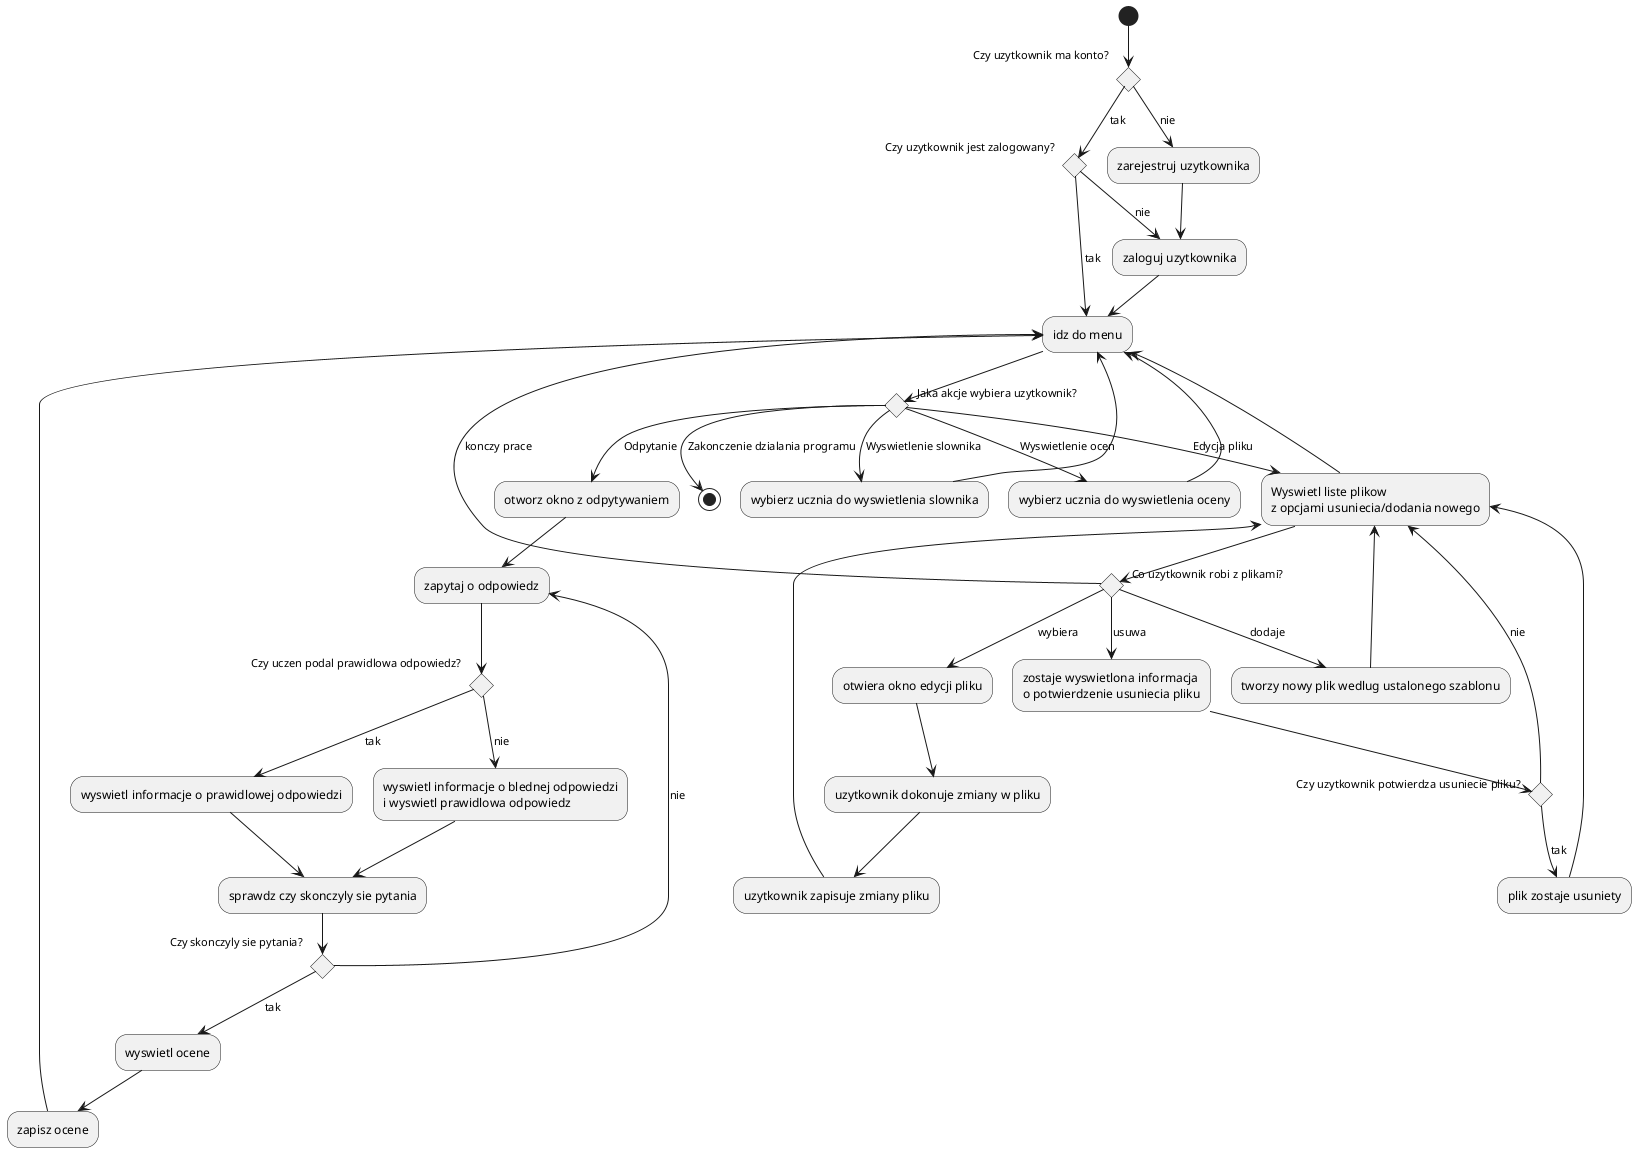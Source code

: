 @startuml

(*) --> if "Czy uzytkownik ma konto?" then 
        --> [tak] if "Czy uzytkownik jest zalogowany?" then
            --> [tak] "idz do menu"
        else
            --> [nie] "zaloguj uzytkownika"
        endif
    else 
        --> [nie] "zarejestruj uzytkownika"
        --> "zaloguj uzytkownika"
        --> "idz do menu"
    endif 
    "idz do menu" --> if "Jaka akcje wybiera uzytkownik?"
        --> [Odpytanie] "otworz okno z odpytywaniem"
        --> "zapytaj o odpowiedz"
        --> if "Czy uczen podal prawidlowa odpowiedz?" then
            --> [tak] "wyswietl informacje o prawidlowej odpowiedzi"
            --> "sprawdz czy skonczyly sie pytania"
        else
            --> [nie] "wyswietl informacje o blednej odpowiedzi\ni wyswietl prawidlowa odpowiedz"
            --> "sprawdz czy skonczyly sie pytania"
        endif
        --> if "Czy skonczyly sie pytania?" then
            --> [tak] "wyswietl ocene"
            -->  "zapisz ocene"
            --> "idz do menu"
        else
            --> [nie] "zapytaj o odpowiedz"
        endif

    else 
        --> [Edycja pliku] "Wyswietl liste plikow\nz opcjami usuniecia/dodania nowego" as wyswietlListePlikow
        --> if "Co uzytkownik robi z plikami?" then
            --> [konczy prace] "idz do menu"
        else
            --> [usuwa] "zostaje wyswietlona informacja\no potwierdzenie usuniecia pliku"
            --> if "Czy uzytkownik potwierdza usuniecie pliku?" then
                --> [tak] "plik zostaje usuniety"
                --> wyswietlListePlikow
            else
                --> [nie] wyswietlListePlikow
            endif
        else
            --> [dodaje] "tworzy nowy plik wedlug ustalonego szablonu"
            --> wyswietlListePlikow
        else
            --> [wybiera] "otwiera okno edycji pliku"
            --> "uzytkownik dokonuje zmiany w pliku"
            --> "uzytkownik zapisuje zmiany pliku"
            --> wyswietlListePlikow
        endif
        --> "idz do menu"
    else 
        --> [Wyswietlenie slownika] "wybierz ucznia do wyswietlenia slownika"
        --> "idz do menu"
    else
        --> [Wyswietlenie ocen] "wybierz ucznia do wyswietlenia oceny"
        --> "idz do menu"
    else
        --> [Zakonczenie dzialania programu] (*)
    endif

@enduml
